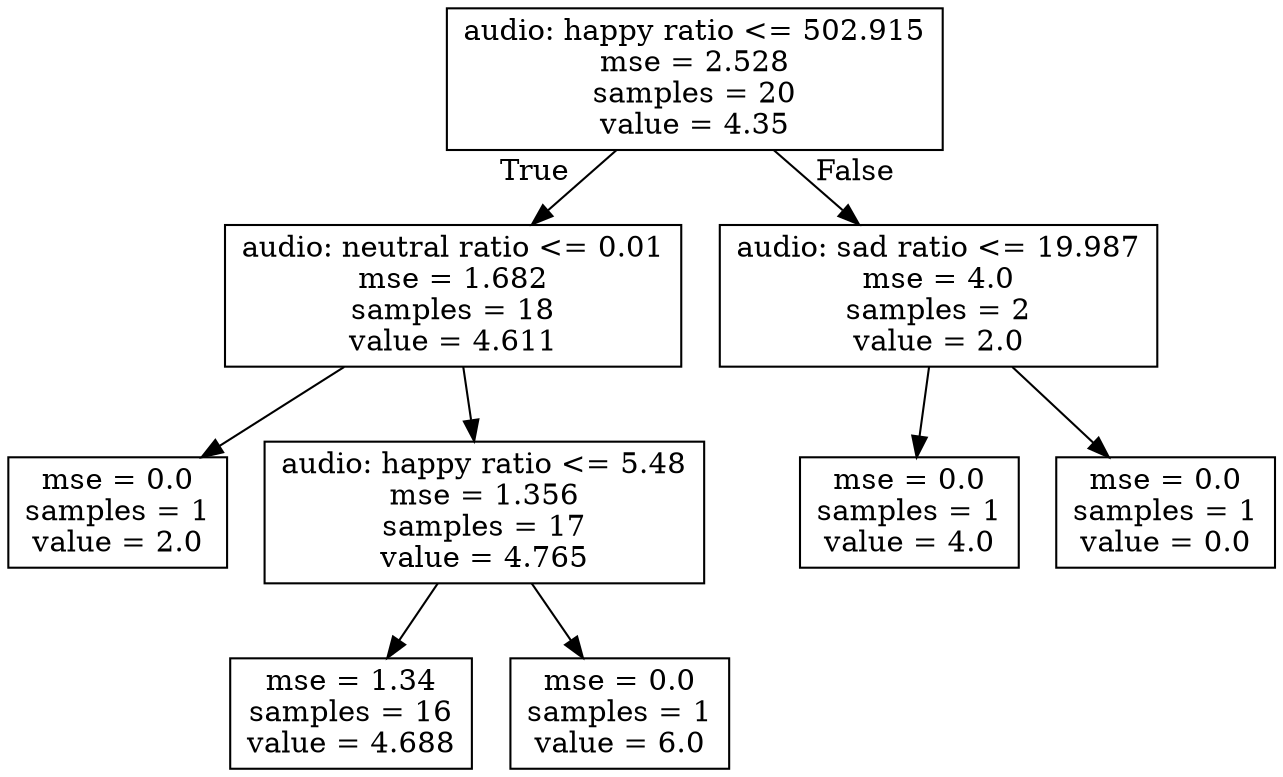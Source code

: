 digraph Tree {
node [shape=box] ;
0 [label="audio: happy ratio <= 502.915\nmse = 2.528\nsamples = 20\nvalue = 4.35"] ;
1 [label="audio: neutral ratio <= 0.01\nmse = 1.682\nsamples = 18\nvalue = 4.611"] ;
0 -> 1 [labeldistance=2.5, labelangle=45, headlabel="True"] ;
2 [label="mse = 0.0\nsamples = 1\nvalue = 2.0"] ;
1 -> 2 ;
3 [label="audio: happy ratio <= 5.48\nmse = 1.356\nsamples = 17\nvalue = 4.765"] ;
1 -> 3 ;
4 [label="mse = 1.34\nsamples = 16\nvalue = 4.688"] ;
3 -> 4 ;
5 [label="mse = 0.0\nsamples = 1\nvalue = 6.0"] ;
3 -> 5 ;
6 [label="audio: sad ratio <= 19.987\nmse = 4.0\nsamples = 2\nvalue = 2.0"] ;
0 -> 6 [labeldistance=2.5, labelangle=-45, headlabel="False"] ;
7 [label="mse = 0.0\nsamples = 1\nvalue = 4.0"] ;
6 -> 7 ;
8 [label="mse = 0.0\nsamples = 1\nvalue = 0.0"] ;
6 -> 8 ;
}